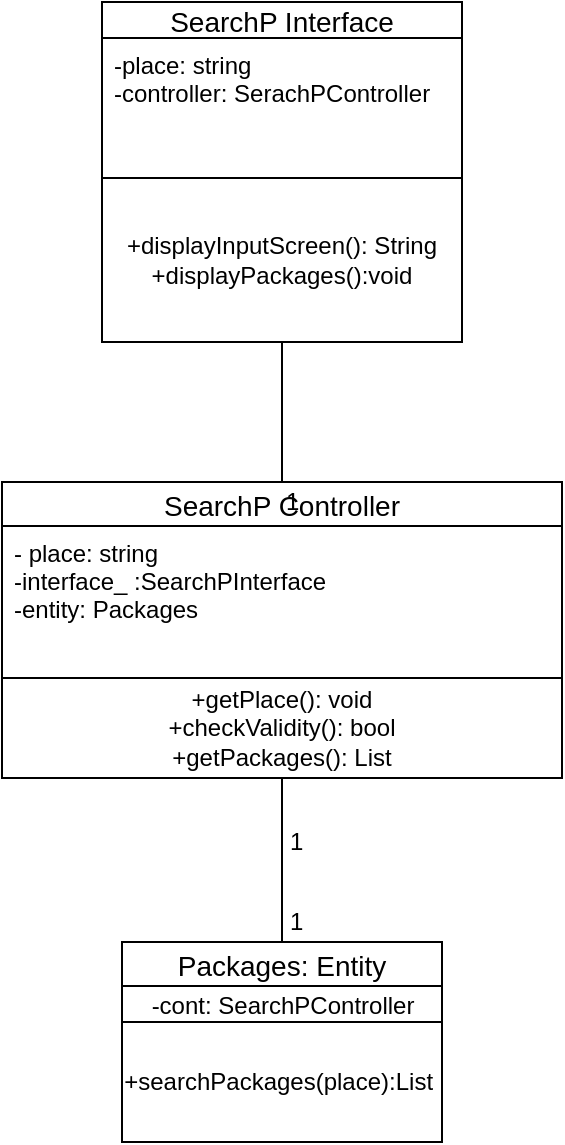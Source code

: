 <mxfile version="12.3.7" type="device" pages="4"><diagram id="J7ro26vofKcjE-68imzt" name="Search"><mxGraphModel dx="1094" dy="-2780" grid="1" gridSize="10" guides="1" tooltips="1" connect="1" arrows="1" fold="1" page="1" pageScale="1" pageWidth="850" pageHeight="1100" math="0" shadow="0"><root><mxCell id="0"/><mxCell id="1" parent="0"/><mxCell id="j9dmHlu8e_Pn-l3myRkD-1" value="SearchP Interface" style="swimlane;fontStyle=0;childLayout=stackLayout;horizontal=1;startSize=18;fillColor=none;horizontalStack=0;resizeParent=1;resizeParentMax=0;resizeLast=0;collapsible=1;marginBottom=0;swimlaneFillColor=#ffffff;align=center;fontSize=14;" parent="1" vertex="1"><mxGeometry x="280" y="3400" width="180" height="88" as="geometry"><mxRectangle x="330" y="3140" width="70" height="22" as="alternateBounds"/></mxGeometry></mxCell><mxCell id="j9dmHlu8e_Pn-l3myRkD-2" value="-place: string&#10;-controller: SerachPController" style="text;strokeColor=none;fillColor=none;spacingLeft=4;spacingRight=4;overflow=hidden;rotatable=0;points=[[0,0.5],[1,0.5]];portConstraint=eastwest;fontSize=12;" parent="j9dmHlu8e_Pn-l3myRkD-1" vertex="1"><mxGeometry y="18" width="180" height="70" as="geometry"/></mxCell><mxCell id="j9dmHlu8e_Pn-l3myRkD-8" value="SearchP Controller" style="swimlane;fontStyle=0;childLayout=stackLayout;horizontal=1;startSize=22;fillColor=none;horizontalStack=0;resizeParent=1;resizeParentMax=0;resizeLast=0;collapsible=1;marginBottom=0;swimlaneFillColor=#ffffff;align=center;fontSize=14;" parent="1" vertex="1"><mxGeometry x="230" y="3640" width="280" height="100" as="geometry"><mxRectangle x="330" y="3140" width="70" height="22" as="alternateBounds"/></mxGeometry></mxCell><mxCell id="j9dmHlu8e_Pn-l3myRkD-9" value="- place: string&#10;-interface_ :SearchPInterface&#10;-entity: Packages" style="text;strokeColor=none;fillColor=none;spacingLeft=4;spacingRight=4;overflow=hidden;rotatable=0;points=[[0,0.5],[1,0.5]];portConstraint=eastwest;fontSize=12;" parent="j9dmHlu8e_Pn-l3myRkD-8" vertex="1"><mxGeometry y="22" width="280" height="78" as="geometry"/></mxCell><mxCell id="j9dmHlu8e_Pn-l3myRkD-15" value="Packages: Entity" style="swimlane;fontStyle=0;childLayout=stackLayout;horizontal=1;startSize=22;fillColor=none;horizontalStack=0;resizeParent=1;resizeParentMax=0;resizeLast=0;collapsible=1;marginBottom=0;swimlaneFillColor=#ffffff;align=center;fontSize=14;" parent="1" vertex="1"><mxGeometry x="290" y="3870" width="160" height="42" as="geometry"><mxRectangle x="330" y="3140" width="70" height="22" as="alternateBounds"/></mxGeometry></mxCell><mxCell id="g9UqwuZg8QFvPQlzmb1u-1" value="-cont: SearchPController" style="text;html=1;align=center;verticalAlign=middle;resizable=0;points=[];;autosize=1;" parent="j9dmHlu8e_Pn-l3myRkD-15" vertex="1"><mxGeometry y="22" width="160" height="20" as="geometry"/></mxCell><mxCell id="j9dmHlu8e_Pn-l3myRkD-20" value="" style="endArrow=none;html=1;exitX=0.5;exitY=0;exitDx=0;exitDy=0;" parent="1" source="j9dmHlu8e_Pn-l3myRkD-15" edge="1"><mxGeometry width="50" height="50" relative="1" as="geometry"><mxPoint x="331.5" y="3862.5" as="sourcePoint"/><mxPoint x="370" y="3778" as="targetPoint"/></mxGeometry></mxCell><mxCell id="j9dmHlu8e_Pn-l3myRkD-21" value="" style="endArrow=none;html=1;exitX=0.5;exitY=0;exitDx=0;exitDy=0;entryX=0.5;entryY=1;entryDx=0;entryDy=0;" parent="1" source="j9dmHlu8e_Pn-l3myRkD-8" target="j9dmHlu8e_Pn-l3myRkD-27" edge="1"><mxGeometry width="50" height="50" relative="1" as="geometry"><mxPoint x="366.0" y="3655" as="sourcePoint"/><mxPoint x="370" y="3564" as="targetPoint"/></mxGeometry></mxCell><mxCell id="j9dmHlu8e_Pn-l3myRkD-22" value="1&lt;span style=&quot;font-family: &amp;#34;helvetica&amp;#34; , &amp;#34;arial&amp;#34; , sans-serif ; font-size: 0px&quot;&gt;%3CmxGraphModel%3E%3Croot%3E%3CmxCell%20id%3D%220%22%2F%3E%3CmxCell%20id%3D%221%22%20parent%3D%220%22%2F%3E%3CmxCell%20id%3D%222%22%20value%3D%22%22%20style%3D%22endArrow%3Dnone%3Bhtml%3D1%3BexitX%3D0.5%3BexitY%3D0%3BexitDx%3D0%3BexitDy%3D0%3B%22%20edge%3D%221%22%20parent%3D%221%22%3E%3CmxGeometry%20width%3D%2250%22%20height%3D%2250%22%20relative%3D%221%22%20as%3D%22geometry%22%3E%3CmxPoint%20x%3D%22400.0%22%20y%3D%223575%22%20as%3D%22sourcePoint%22%2F%3E%3CmxPoint%20x%3D%22400.0%22%20y%3D%223510%22%20as%3D%22targetPoint%22%2F%3E%3C%2FmxGeometry%3E%3C%2FmxCell%3E%3C%2Froot%3E%3C%2FmxGraphModel%3E&lt;/span&gt;" style="text;html=1;resizable=0;points=[];autosize=1;align=left;verticalAlign=top;spacingTop=-4;" parent="1" vertex="1"><mxGeometry x="370" y="3640" width="20" height="20" as="geometry"/></mxCell><mxCell id="j9dmHlu8e_Pn-l3myRkD-24" value="1&lt;span style=&quot;font-family: &amp;#34;helvetica&amp;#34; , &amp;#34;arial&amp;#34; , sans-serif ; font-size: 0px&quot;&gt;%3CmxGraphModel%3E%3Croot%3E%3CmxCell%20id%3D%220%22%2F%3E%3CmxCell%20id%3D%221%22%20parent%3D%220%22%2F%3E%3CmxCell%20id%3D%222%22%20value%3D%22%22%20style%3D%22endArrow%3Dnone%3Bhtml%3D1%3BexitX%3D0.5%3BexitY%3D0%3BexitDx%3D0%3BexitDy%3D0%3B%22%20edge%3D%221%22%20parent%3D%221%22%3E%3CmxGeometry%20width%3D%2250%22%20height%3D%2250%22%20relative%3D%221%22%20as%3D%22geometry%22%3E%3CmxPoint%20x%3D%22400.0%22%20y%3D%223575%22%20as%3D%22sourcePoint%22%2F%3E%3CmxPoint%20x%3D%22400.0%22%20y%3D%223510%22%20as%3D%22targetPoint%22%2F%3E%3C%2FmxGeometry%3E%3C%2FmxCell%3E%3C%2Froot%3E%3C%2FmxGraphModel%3E&lt;/span&gt;" style="text;html=1;resizable=0;points=[];autosize=1;align=left;verticalAlign=top;spacingTop=-4;" parent="1" vertex="1"><mxGeometry x="371.5" y="3850" width="20" height="20" as="geometry"/></mxCell><mxCell id="j9dmHlu8e_Pn-l3myRkD-25" value="1&lt;span style=&quot;font-family: &amp;#34;helvetica&amp;#34; , &amp;#34;arial&amp;#34; , sans-serif ; font-size: 0px&quot;&gt;%3CmxGraphModel%3E%3Croot%3E%3CmxCell%20id%3D%220%22%2F%3E%3CmxCell%20id%3D%221%22%20parent%3D%220%22%2F%3E%3CmxCell%20id%3D%222%22%20value%3D%22%22%20style%3D%22endArrow%3Dnone%3Bhtml%3D1%3BexitX%3D0.5%3BexitY%3D0%3BexitDx%3D0%3BexitDy%3D0%3B%22%20edge%3D%221%22%20parent%3D%221%22%3E%3CmxGeometry%20width%3D%2250%22%20height%3D%2250%22%20relative%3D%221%22%20as%3D%22geometry%22%3E%3CmxPoint%20x%3D%22400.0%22%20y%3D%223575%22%20as%3D%22sourcePoint%22%2F%3E%3CmxPoint%20x%3D%22400.0%22%20y%3D%223510%22%20as%3D%22targetPoint%22%2F%3E%3C%2FmxGeometry%3E%3C%2FmxCell%3E%3C%2Froot%3E%3C%2FmxGraphModel%3E&lt;/span&gt;" style="text;html=1;resizable=0;points=[];autosize=1;align=left;verticalAlign=top;spacingTop=-4;" parent="1" vertex="1"><mxGeometry x="371.5" y="3810" width="20" height="20" as="geometry"/></mxCell><mxCell id="j9dmHlu8e_Pn-l3myRkD-27" value="+displayInputScreen(): String&lt;br&gt;+displayPackages():void" style="rounded=0;whiteSpace=wrap;html=1;" parent="1" vertex="1"><mxGeometry x="280" y="3488" width="180" height="82" as="geometry"/></mxCell><mxCell id="j9dmHlu8e_Pn-l3myRkD-29" value="+searchPackages(place):List&amp;nbsp;" style="rounded=0;whiteSpace=wrap;html=1;" parent="1" vertex="1"><mxGeometry x="290" y="3910" width="160" height="60" as="geometry"/></mxCell><mxCell id="j9dmHlu8e_Pn-l3myRkD-28" value="+getPlace(): void&lt;br&gt;+checkValidity(): bool&lt;br&gt;+getPackages(): List" style="rounded=0;whiteSpace=wrap;html=1;" parent="1" vertex="1"><mxGeometry x="230" y="3738" width="280" height="50" as="geometry"/></mxCell></root></mxGraphModel></diagram><diagram id="h4JAiItDXd7bmwpENepi" name="Add Package"><mxGraphModel dx="1094" dy="-1680" grid="1" gridSize="10" guides="1" tooltips="1" connect="1" arrows="1" fold="1" page="1" pageScale="1" pageWidth="850" pageHeight="1100" math="0" shadow="0"><root><mxCell id="0L298ZMWJaBogw7FKc4q-0"/><mxCell id="0L298ZMWJaBogw7FKc4q-1" parent="0L298ZMWJaBogw7FKc4q-0"/><mxCell id="6VCbWAdXKbU_TQSwVa1Q-0" value="AddP Interface" style="swimlane;fontStyle=0;childLayout=stackLayout;horizontal=1;startSize=22;fillColor=none;horizontalStack=0;resizeParent=1;resizeParentMax=0;resizeLast=0;collapsible=1;marginBottom=0;swimlaneFillColor=#ffffff;align=center;fontSize=14;" parent="0L298ZMWJaBogw7FKc4q-1" vertex="1"><mxGeometry x="270" y="2610" width="260" height="180" as="geometry"><mxRectangle x="330" y="3140" width="70" height="22" as="alternateBounds"/></mxGeometry></mxCell><mxCell id="6VCbWAdXKbU_TQSwVa1Q-15" value="-place: String&lt;br&gt;-price: Float;&lt;br&gt;-Total_Days: Integer&lt;br&gt;-Start_Date:String&lt;br&gt;-Highlights:Strings&lt;br&gt;-Iternary : string&lt;br&gt;-packageID: int&lt;br&gt;-End_Date: String&lt;br&gt;-Contact: String&lt;br&gt;controller: AddPController&lt;br&gt;pack: Package&lt;br&gt;" style="text;html=1;strokeColor=none;fillColor=none;align=center;verticalAlign=middle;whiteSpace=wrap;rounded=0;" parent="6VCbWAdXKbU_TQSwVa1Q-0" vertex="1"><mxGeometry y="22" width="260" height="158" as="geometry"/></mxCell><mxCell id="6VCbWAdXKbU_TQSwVa1Q-3" value="AddP Controller" style="swimlane;fontStyle=0;childLayout=stackLayout;horizontal=1;startSize=22;fillColor=none;horizontalStack=0;resizeParent=1;resizeParentMax=0;resizeLast=0;collapsible=1;marginBottom=0;swimlaneFillColor=#ffffff;align=center;fontSize=14;" parent="0L298ZMWJaBogw7FKc4q-1" vertex="1"><mxGeometry x="260" y="2960" width="280" height="142" as="geometry"><mxRectangle x="330" y="3140" width="70" height="22" as="alternateBounds"/></mxGeometry></mxCell><mxCell id="2rhXFMIvL69movwz6tQf-1" value="-entity: EntityPackages" style="text;html=1;align=center;verticalAlign=middle;resizable=0;points=[];;autosize=1;" parent="6VCbWAdXKbU_TQSwVa1Q-3" vertex="1"><mxGeometry y="22" width="280" height="20" as="geometry"/></mxCell><mxCell id="2rhXFMIvL69movwz6tQf-2" value="-interface_ :AddPInterface" style="text;html=1;align=center;verticalAlign=middle;resizable=0;points=[];;autosize=1;" parent="6VCbWAdXKbU_TQSwVa1Q-3" vertex="1"><mxGeometry y="42" width="280" height="20" as="geometry"/></mxCell><mxCell id="2rhXFMIvL69movwz6tQf-3" value="-pack: Packages" style="text;html=1;align=center;verticalAlign=middle;resizable=0;points=[];;autosize=1;" parent="6VCbWAdXKbU_TQSwVa1Q-3" vertex="1"><mxGeometry y="62" width="280" height="20" as="geometry"/></mxCell><mxCell id="6VCbWAdXKbU_TQSwVa1Q-5" value="+getPackageInfo(): Package&lt;br&gt;+checkValidity(): bool" style="rounded=0;whiteSpace=wrap;html=1;" parent="6VCbWAdXKbU_TQSwVa1Q-3" vertex="1"><mxGeometry y="82" width="280" height="60" as="geometry"/></mxCell><mxCell id="6VCbWAdXKbU_TQSwVa1Q-6" value="Packages: Entity" style="swimlane;fontStyle=0;childLayout=stackLayout;horizontal=1;startSize=22;fillColor=none;horizontalStack=0;resizeParent=1;resizeParentMax=0;resizeLast=0;collapsible=1;marginBottom=0;swimlaneFillColor=#ffffff;align=center;fontSize=14;" parent="0L298ZMWJaBogw7FKc4q-1" vertex="1"><mxGeometry x="320" y="3170" width="160" height="42" as="geometry"><mxRectangle x="330" y="3140" width="70" height="22" as="alternateBounds"/></mxGeometry></mxCell><mxCell id="2rhXFMIvL69movwz6tQf-0" value="-controller: AddPController" style="text;html=1;align=center;verticalAlign=middle;resizable=0;points=[];;autosize=1;" parent="6VCbWAdXKbU_TQSwVa1Q-6" vertex="1"><mxGeometry y="22" width="160" height="20" as="geometry"/></mxCell><mxCell id="6VCbWAdXKbU_TQSwVa1Q-7" value="" style="endArrow=none;html=1;exitX=0.5;exitY=0;exitDx=0;exitDy=0;entryX=0.5;entryY=1;entryDx=0;entryDy=0;" parent="0L298ZMWJaBogw7FKc4q-1" source="6VCbWAdXKbU_TQSwVa1Q-6" target="6VCbWAdXKbU_TQSwVa1Q-5" edge="1"><mxGeometry width="50" height="50" relative="1" as="geometry"><mxPoint x="361.5" y="3162.5" as="sourcePoint"/><mxPoint x="400" y="3078" as="targetPoint"/></mxGeometry></mxCell><mxCell id="6VCbWAdXKbU_TQSwVa1Q-8" value="" style="endArrow=none;html=1;exitX=0.5;exitY=0;exitDx=0;exitDy=0;entryX=0.5;entryY=1;entryDx=0;entryDy=0;" parent="0L298ZMWJaBogw7FKc4q-1" source="6VCbWAdXKbU_TQSwVa1Q-3" target="6VCbWAdXKbU_TQSwVa1Q-12" edge="1"><mxGeometry width="50" height="50" relative="1" as="geometry"><mxPoint x="396.0" y="2955" as="sourcePoint"/><mxPoint x="400" y="2864" as="targetPoint"/></mxGeometry></mxCell><mxCell id="6VCbWAdXKbU_TQSwVa1Q-9" value="1&lt;span style=&quot;font-family: &amp;#34;helvetica&amp;#34; , &amp;#34;arial&amp;#34; , sans-serif ; font-size: 0px&quot;&gt;%3CmxGraphModel%3E%3Croot%3E%3CmxCell%20id%3D%220%22%2F%3E%3CmxCell%20id%3D%221%22%20parent%3D%220%22%2F%3E%3CmxCell%20id%3D%222%22%20value%3D%22%22%20style%3D%22endArrow%3Dnone%3Bhtml%3D1%3BexitX%3D0.5%3BexitY%3D0%3BexitDx%3D0%3BexitDy%3D0%3B%22%20edge%3D%221%22%20parent%3D%221%22%3E%3CmxGeometry%20width%3D%2250%22%20height%3D%2250%22%20relative%3D%221%22%20as%3D%22geometry%22%3E%3CmxPoint%20x%3D%22400.0%22%20y%3D%223575%22%20as%3D%22sourcePoint%22%2F%3E%3CmxPoint%20x%3D%22400.0%22%20y%3D%223510%22%20as%3D%22targetPoint%22%2F%3E%3C%2FmxGeometry%3E%3C%2FmxCell%3E%3C%2Froot%3E%3C%2FmxGraphModel%3E&lt;/span&gt;" style="text;html=1;resizable=0;points=[];autosize=1;align=left;verticalAlign=top;spacingTop=-4;" parent="0L298ZMWJaBogw7FKc4q-1" vertex="1"><mxGeometry x="405" y="2941" width="20" height="20" as="geometry"/></mxCell><mxCell id="6VCbWAdXKbU_TQSwVa1Q-10" value="1&lt;span style=&quot;font-family: &amp;#34;helvetica&amp;#34; , &amp;#34;arial&amp;#34; , sans-serif ; font-size: 0px&quot;&gt;%3CmxGraphModel%3E%3Croot%3E%3CmxCell%20id%3D%220%22%2F%3E%3CmxCell%20id%3D%221%22%20parent%3D%220%22%2F%3E%3CmxCell%20id%3D%222%22%20value%3D%22%22%20style%3D%22endArrow%3Dnone%3Bhtml%3D1%3BexitX%3D0.5%3BexitY%3D0%3BexitDx%3D0%3BexitDy%3D0%3B%22%20edge%3D%221%22%20parent%3D%221%22%3E%3CmxGeometry%20width%3D%2250%22%20height%3D%2250%22%20relative%3D%221%22%20as%3D%22geometry%22%3E%3CmxPoint%20x%3D%22400.0%22%20y%3D%223575%22%20as%3D%22sourcePoint%22%2F%3E%3CmxPoint%20x%3D%22400.0%22%20y%3D%223510%22%20as%3D%22targetPoint%22%2F%3E%3C%2FmxGeometry%3E%3C%2FmxCell%3E%3C%2Froot%3E%3C%2FmxGraphModel%3E&lt;/span&gt;" style="text;html=1;resizable=0;points=[];autosize=1;align=left;verticalAlign=top;spacingTop=-4;" parent="0L298ZMWJaBogw7FKc4q-1" vertex="1"><mxGeometry x="401.5" y="3150" width="20" height="20" as="geometry"/></mxCell><mxCell id="6VCbWAdXKbU_TQSwVa1Q-11" value="1&lt;span style=&quot;font-family: &amp;#34;helvetica&amp;#34; , &amp;#34;arial&amp;#34; , sans-serif ; font-size: 0px&quot;&gt;%3CmxGraphModel%3E%3Croot%3E%3CmxCell%20id%3D%220%22%2F%3E%3CmxCell%20id%3D%221%22%20parent%3D%220%22%2F%3E%3CmxCell%20id%3D%222%22%20value%3D%22%22%20style%3D%22endArrow%3Dnone%3Bhtml%3D1%3BexitX%3D0.5%3BexitY%3D0%3BexitDx%3D0%3BexitDy%3D0%3B%22%20edge%3D%221%22%20parent%3D%221%22%3E%3CmxGeometry%20width%3D%2250%22%20height%3D%2250%22%20relative%3D%221%22%20as%3D%22geometry%22%3E%3CmxPoint%20x%3D%22400.0%22%20y%3D%223575%22%20as%3D%22sourcePoint%22%2F%3E%3CmxPoint%20x%3D%22400.0%22%20y%3D%223510%22%20as%3D%22targetPoint%22%2F%3E%3C%2FmxGeometry%3E%3C%2FmxCell%3E%3C%2Froot%3E%3C%2FmxGraphModel%3E&lt;/span&gt;" style="text;html=1;resizable=0;points=[];autosize=1;align=left;verticalAlign=top;spacingTop=-4;" parent="0L298ZMWJaBogw7FKc4q-1" vertex="1"><mxGeometry x="401.5" y="3110" width="20" height="20" as="geometry"/></mxCell><mxCell id="6VCbWAdXKbU_TQSwVa1Q-12" value="+displayContentScreen(): String&lt;br&gt;+displaySuccess():void" style="rounded=0;whiteSpace=wrap;html=1;" parent="0L298ZMWJaBogw7FKc4q-1" vertex="1"><mxGeometry x="270" y="2788" width="260" height="112" as="geometry"/></mxCell><mxCell id="6VCbWAdXKbU_TQSwVa1Q-13" value="+storePackage():boolean&amp;nbsp;" style="rounded=0;whiteSpace=wrap;html=1;" parent="0L298ZMWJaBogw7FKc4q-1" vertex="1"><mxGeometry x="320" y="3210" width="160" height="60" as="geometry"/></mxCell><mxCell id="rwm3wfn_vUPoYSC-_DnV-0" value="1" style="text;html=1;align=center;verticalAlign=middle;resizable=0;points=[];;autosize=1;" parent="0L298ZMWJaBogw7FKc4q-1" vertex="1"><mxGeometry x="400" y="2900" width="20" height="20" as="geometry"/></mxCell></root></mxGraphModel></diagram><diagram id="VMeQfzIK_4C59KerhWpN" name="Delete Package"><mxGraphModel dx="1094" dy="-1680" grid="1" gridSize="10" guides="1" tooltips="1" connect="1" arrows="1" fold="1" page="1" pageScale="1" pageWidth="850" pageHeight="1100" math="0" shadow="0"><root><mxCell id="rkab9nqPijQnj4zGo6tR-0"/><mxCell id="rkab9nqPijQnj4zGo6tR-1" parent="rkab9nqPijQnj4zGo6tR-0"/><mxCell id="DoK2KmTImrlNmr2pjILl-0" value="DeleteP Interface" style="swimlane;fontStyle=0;childLayout=stackLayout;horizontal=1;startSize=22;fillColor=none;horizontalStack=0;resizeParent=1;resizeParentMax=0;resizeLast=0;collapsible=1;marginBottom=0;swimlaneFillColor=#ffffff;align=center;fontSize=14;" parent="rkab9nqPijQnj4zGo6tR-1" vertex="1"><mxGeometry x="270" y="3040" width="260" height="150" as="geometry"><mxRectangle x="330" y="3140" width="70" height="22" as="alternateBounds"/></mxGeometry></mxCell><mxCell id="DoK2KmTImrlNmr2pjILl-1" value="-place: String&lt;br&gt;-price: Float;&lt;br&gt;-Total_Days: Integer&lt;br&gt;-Start_Date:String&lt;br&gt;-Highlights:Strings&lt;br&gt;&lt;br&gt;" style="text;html=1;strokeColor=none;fillColor=none;align=center;verticalAlign=middle;whiteSpace=wrap;rounded=0;" parent="DoK2KmTImrlNmr2pjILl-0" vertex="1"><mxGeometry y="22" width="260" height="128" as="geometry"/></mxCell><mxCell id="DoK2KmTImrlNmr2pjILl-2" value="DeleteP Controller" style="swimlane;fontStyle=0;childLayout=stackLayout;horizontal=1;startSize=22;fillColor=none;horizontalStack=0;resizeParent=1;resizeParentMax=0;resizeLast=0;collapsible=1;marginBottom=0;swimlaneFillColor=#ffffff;align=center;fontSize=14;" parent="rkab9nqPijQnj4zGo6tR-1" vertex="1"><mxGeometry x="260" y="3360" width="280" height="108" as="geometry"><mxRectangle x="330" y="3140" width="70" height="22" as="alternateBounds"/></mxGeometry></mxCell><mxCell id="DoK2KmTImrlNmr2pjILl-3" value="-Pack:Package" style="text;strokeColor=none;fillColor=none;spacingLeft=4;spacingRight=4;overflow=hidden;rotatable=0;points=[[0,0.5],[1,0.5]];portConstraint=eastwest;fontSize=12;" parent="DoK2KmTImrlNmr2pjILl-2" vertex="1"><mxGeometry y="22" width="280" height="26" as="geometry"/></mxCell><mxCell id="DoK2KmTImrlNmr2pjILl-4" value="+getPackageInfo(): Package&lt;br&gt;+checkValidity(): bool" style="rounded=0;whiteSpace=wrap;html=1;" parent="DoK2KmTImrlNmr2pjILl-2" vertex="1"><mxGeometry y="48" width="280" height="60" as="geometry"/></mxCell><mxCell id="DoK2KmTImrlNmr2pjILl-5" value="Packages: Entity" style="swimlane;fontStyle=0;childLayout=stackLayout;horizontal=1;startSize=22;fillColor=none;horizontalStack=0;resizeParent=1;resizeParentMax=0;resizeLast=0;collapsible=1;marginBottom=0;swimlaneFillColor=#ffffff;align=center;fontSize=14;" parent="rkab9nqPijQnj4zGo6tR-1" vertex="1"><mxGeometry x="320" y="3570" width="160" height="40" as="geometry"><mxRectangle x="330" y="3140" width="70" height="22" as="alternateBounds"/></mxGeometry></mxCell><mxCell id="DoK2KmTImrlNmr2pjILl-6" value="" style="endArrow=none;html=1;exitX=0.5;exitY=0;exitDx=0;exitDy=0;entryX=0.5;entryY=1;entryDx=0;entryDy=0;" parent="rkab9nqPijQnj4zGo6tR-1" source="DoK2KmTImrlNmr2pjILl-5" target="DoK2KmTImrlNmr2pjILl-4" edge="1"><mxGeometry width="50" height="50" relative="1" as="geometry"><mxPoint x="361.5" y="3562.5" as="sourcePoint"/><mxPoint x="400" y="3478" as="targetPoint"/></mxGeometry></mxCell><mxCell id="DoK2KmTImrlNmr2pjILl-7" value="" style="endArrow=none;html=1;exitX=0.5;exitY=0;exitDx=0;exitDy=0;entryX=0.5;entryY=1;entryDx=0;entryDy=0;" parent="rkab9nqPijQnj4zGo6tR-1" source="DoK2KmTImrlNmr2pjILl-2" target="DoK2KmTImrlNmr2pjILl-11" edge="1"><mxGeometry width="50" height="50" relative="1" as="geometry"><mxPoint x="396.0" y="3355" as="sourcePoint"/><mxPoint x="400" y="3264" as="targetPoint"/></mxGeometry></mxCell><mxCell id="DoK2KmTImrlNmr2pjILl-8" value="1&lt;span style=&quot;font-family: &amp;#34;helvetica&amp;#34; , &amp;#34;arial&amp;#34; , sans-serif ; font-size: 0px&quot;&gt;%3CmxGraphModel%3E%3Croot%3E%3CmxCell%20id%3D%220%22%2F%3E%3CmxCell%20id%3D%221%22%20parent%3D%220%22%2F%3E%3CmxCell%20id%3D%222%22%20value%3D%22%22%20style%3D%22endArrow%3Dnone%3Bhtml%3D1%3BexitX%3D0.5%3BexitY%3D0%3BexitDx%3D0%3BexitDy%3D0%3B%22%20edge%3D%221%22%20parent%3D%221%22%3E%3CmxGeometry%20width%3D%2250%22%20height%3D%2250%22%20relative%3D%221%22%20as%3D%22geometry%22%3E%3CmxPoint%20x%3D%22400.0%22%20y%3D%223575%22%20as%3D%22sourcePoint%22%2F%3E%3CmxPoint%20x%3D%22400.0%22%20y%3D%223510%22%20as%3D%22targetPoint%22%2F%3E%3C%2FmxGeometry%3E%3C%2FmxCell%3E%3C%2Froot%3E%3C%2FmxGraphModel%3E&lt;/span&gt;" style="text;html=1;resizable=0;points=[];autosize=1;align=left;verticalAlign=top;spacingTop=-4;" parent="rkab9nqPijQnj4zGo6tR-1" vertex="1"><mxGeometry x="400" y="3340" width="20" height="20" as="geometry"/></mxCell><mxCell id="DoK2KmTImrlNmr2pjILl-9" value="1&lt;span style=&quot;font-family: &amp;#34;helvetica&amp;#34; , &amp;#34;arial&amp;#34; , sans-serif ; font-size: 0px&quot;&gt;%3CmxGraphModel%3E%3Croot%3E%3CmxCell%20id%3D%220%22%2F%3E%3CmxCell%20id%3D%221%22%20parent%3D%220%22%2F%3E%3CmxCell%20id%3D%222%22%20value%3D%22%22%20style%3D%22endArrow%3Dnone%3Bhtml%3D1%3BexitX%3D0.5%3BexitY%3D0%3BexitDx%3D0%3BexitDy%3D0%3B%22%20edge%3D%221%22%20parent%3D%221%22%3E%3CmxGeometry%20width%3D%2250%22%20height%3D%2250%22%20relative%3D%221%22%20as%3D%22geometry%22%3E%3CmxPoint%20x%3D%22400.0%22%20y%3D%223575%22%20as%3D%22sourcePoint%22%2F%3E%3CmxPoint%20x%3D%22400.0%22%20y%3D%223510%22%20as%3D%22targetPoint%22%2F%3E%3C%2FmxGeometry%3E%3C%2FmxCell%3E%3C%2Froot%3E%3C%2FmxGraphModel%3E&lt;/span&gt;" style="text;html=1;resizable=0;points=[];autosize=1;align=left;verticalAlign=top;spacingTop=-4;" parent="rkab9nqPijQnj4zGo6tR-1" vertex="1"><mxGeometry x="401.5" y="3550" width="20" height="20" as="geometry"/></mxCell><mxCell id="DoK2KmTImrlNmr2pjILl-10" value="1&lt;span style=&quot;font-family: &amp;#34;helvetica&amp;#34; , &amp;#34;arial&amp;#34; , sans-serif ; font-size: 0px&quot;&gt;%3CmxGraphModel%3E%3Croot%3E%3CmxCell%20id%3D%220%22%2F%3E%3CmxCell%20id%3D%221%22%20parent%3D%220%22%2F%3E%3CmxCell%20id%3D%222%22%20value%3D%22%22%20style%3D%22endArrow%3Dnone%3Bhtml%3D1%3BexitX%3D0.5%3BexitY%3D0%3BexitDx%3D0%3BexitDy%3D0%3B%22%20edge%3D%221%22%20parent%3D%221%22%3E%3CmxGeometry%20width%3D%2250%22%20height%3D%2250%22%20relative%3D%221%22%20as%3D%22geometry%22%3E%3CmxPoint%20x%3D%22400.0%22%20y%3D%223575%22%20as%3D%22sourcePoint%22%2F%3E%3CmxPoint%20x%3D%22400.0%22%20y%3D%223510%22%20as%3D%22targetPoint%22%2F%3E%3C%2FmxGeometry%3E%3C%2FmxCell%3E%3C%2Froot%3E%3C%2FmxGraphModel%3E&lt;/span&gt;" style="text;html=1;resizable=0;points=[];autosize=1;align=left;verticalAlign=top;spacingTop=-4;" parent="rkab9nqPijQnj4zGo6tR-1" vertex="1"><mxGeometry x="401.5" y="3510" width="20" height="20" as="geometry"/></mxCell><mxCell id="DoK2KmTImrlNmr2pjILl-11" value="+displayContentScreen(): String&lt;br&gt;+displaySuccess():void" style="rounded=0;whiteSpace=wrap;html=1;" parent="rkab9nqPijQnj4zGo6tR-1" vertex="1"><mxGeometry x="270" y="3188" width="260" height="112" as="geometry"/></mxCell><mxCell id="DoK2KmTImrlNmr2pjILl-12" value="+storePackage():boolean&amp;nbsp;" style="rounded=0;whiteSpace=wrap;html=1;" parent="rkab9nqPijQnj4zGo6tR-1" vertex="1"><mxGeometry x="320" y="3610" width="160" height="60" as="geometry"/></mxCell></root></mxGraphModel></diagram><diagram id="i-GBqUBM29wkQcaMqqTP" name="Show Package"><mxGraphModel dx="1094" dy="-2780" grid="1" gridSize="10" guides="1" tooltips="1" connect="1" arrows="1" fold="1" page="1" pageScale="1" pageWidth="850" pageHeight="1100" math="0" shadow="0"><root><mxCell id="J4VCIyi4DwGIx16UED0Y-0"/><mxCell id="J4VCIyi4DwGIx16UED0Y-1" parent="J4VCIyi4DwGIx16UED0Y-0"/><mxCell id="sD173EkymMwaRKpW7CRc-0" value="ShowP Interface" style="swimlane;fontStyle=0;childLayout=stackLayout;horizontal=1;startSize=22;fillColor=none;horizontalStack=0;resizeParent=1;resizeParentMax=0;resizeLast=0;collapsible=1;marginBottom=0;swimlaneFillColor=#ffffff;align=center;fontSize=14;" parent="J4VCIyi4DwGIx16UED0Y-1" vertex="1"><mxGeometry x="280" y="3310" width="260" height="180" as="geometry"><mxRectangle x="330" y="3140" width="70" height="22" as="alternateBounds"/></mxGeometry></mxCell><mxCell id="Q9_6skBpDuPVPKKEJM-I-0" value="-place: String&lt;br&gt;-price: Float;&lt;br&gt;-Total_Days: Integer&lt;br&gt;-Start_Date:String&lt;br&gt;-Highlights:Strings&lt;br&gt;-Iternary : string&lt;br&gt;-packageID: int&lt;br&gt;-End_Date: String&lt;br&gt;-Contact: String&lt;br&gt;-controller: ShowPController&lt;br&gt;pack: Package" style="text;html=1;strokeColor=none;fillColor=none;align=center;verticalAlign=middle;whiteSpace=wrap;rounded=0;" parent="sD173EkymMwaRKpW7CRc-0" vertex="1"><mxGeometry y="22" width="260" height="158" as="geometry"/></mxCell><mxCell id="sD173EkymMwaRKpW7CRc-2" value="ShowP Controller" style="swimlane;fontStyle=0;childLayout=stackLayout;horizontal=1;startSize=22;fillColor=none;horizontalStack=0;resizeParent=1;resizeParentMax=0;resizeLast=0;collapsible=1;marginBottom=0;swimlaneFillColor=#ffffff;align=center;fontSize=14;" parent="J4VCIyi4DwGIx16UED0Y-1" vertex="1"><mxGeometry x="270" y="3662" width="280" height="140" as="geometry"><mxRectangle x="330" y="3140" width="70" height="22" as="alternateBounds"/></mxGeometry></mxCell><mxCell id="sD173EkymMwaRKpW7CRc-3" value="-Pack:Package&#10;-Package ID: String" style="text;strokeColor=none;fillColor=none;spacingLeft=4;spacingRight=4;overflow=hidden;rotatable=0;points=[[0,0.5],[1,0.5]];portConstraint=eastwest;fontSize=12;" parent="sD173EkymMwaRKpW7CRc-2" vertex="1"><mxGeometry y="22" width="280" height="38" as="geometry"/></mxCell><mxCell id="Q9_6skBpDuPVPKKEJM-I-2" value="-interface_: ShowPInterface" style="text;html=1;align=center;verticalAlign=middle;resizable=0;points=[];;autosize=1;" parent="sD173EkymMwaRKpW7CRc-2" vertex="1"><mxGeometry y="60" width="280" height="20" as="geometry"/></mxCell><mxCell id="sD173EkymMwaRKpW7CRc-4" value="+getPackageInfo(package ID): Package&lt;br&gt;+checkValidity(): bool" style="rounded=0;whiteSpace=wrap;html=1;" parent="sD173EkymMwaRKpW7CRc-2" vertex="1"><mxGeometry y="80" width="280" height="60" as="geometry"/></mxCell><mxCell id="sD173EkymMwaRKpW7CRc-5" value="Packages: Entity" style="swimlane;fontStyle=0;childLayout=stackLayout;horizontal=1;startSize=22;fillColor=none;horizontalStack=0;resizeParent=1;resizeParentMax=0;resizeLast=0;collapsible=1;marginBottom=0;swimlaneFillColor=#ffffff;align=center;fontSize=14;" parent="J4VCIyi4DwGIx16UED0Y-1" vertex="1"><mxGeometry x="330" y="3872" width="160" height="42" as="geometry"><mxRectangle x="330" y="3140" width="70" height="22" as="alternateBounds"/></mxGeometry></mxCell><mxCell id="Q9_6skBpDuPVPKKEJM-I-1" value="-controller: ShowPController" style="text;html=1;align=center;verticalAlign=middle;resizable=0;points=[];;autosize=1;" parent="sD173EkymMwaRKpW7CRc-5" vertex="1"><mxGeometry y="22" width="160" height="20" as="geometry"/></mxCell><mxCell id="sD173EkymMwaRKpW7CRc-6" value="" style="endArrow=none;html=1;exitX=0.5;exitY=0;exitDx=0;exitDy=0;entryX=0.5;entryY=1;entryDx=0;entryDy=0;" parent="J4VCIyi4DwGIx16UED0Y-1" source="sD173EkymMwaRKpW7CRc-5" target="sD173EkymMwaRKpW7CRc-4" edge="1"><mxGeometry width="50" height="50" relative="1" as="geometry"><mxPoint x="371.5" y="3864.5" as="sourcePoint"/><mxPoint x="410" y="3780" as="targetPoint"/></mxGeometry></mxCell><mxCell id="sD173EkymMwaRKpW7CRc-7" value="" style="endArrow=none;html=1;exitX=0.5;exitY=0;exitDx=0;exitDy=0;entryX=0.5;entryY=1;entryDx=0;entryDy=0;" parent="J4VCIyi4DwGIx16UED0Y-1" source="sD173EkymMwaRKpW7CRc-2" target="sD173EkymMwaRKpW7CRc-11" edge="1"><mxGeometry width="50" height="50" relative="1" as="geometry"><mxPoint x="406.0" y="3657" as="sourcePoint"/><mxPoint x="410" y="3566" as="targetPoint"/></mxGeometry></mxCell><mxCell id="sD173EkymMwaRKpW7CRc-8" value="1&lt;span style=&quot;font-family: &amp;#34;helvetica&amp;#34; , &amp;#34;arial&amp;#34; , sans-serif ; font-size: 0px&quot;&gt;%3CmxGraphModel%3E%3Croot%3E%3CmxCell%20id%3D%220%22%2F%3E%3CmxCell%20id%3D%221%22%20parent%3D%220%22%2F%3E%3CmxCell%20id%3D%222%22%20value%3D%22%22%20style%3D%22endArrow%3Dnone%3Bhtml%3D1%3BexitX%3D0.5%3BexitY%3D0%3BexitDx%3D0%3BexitDy%3D0%3B%22%20edge%3D%221%22%20parent%3D%221%22%3E%3CmxGeometry%20width%3D%2250%22%20height%3D%2250%22%20relative%3D%221%22%20as%3D%22geometry%22%3E%3CmxPoint%20x%3D%22400.0%22%20y%3D%223575%22%20as%3D%22sourcePoint%22%2F%3E%3CmxPoint%20x%3D%22400.0%22%20y%3D%223510%22%20as%3D%22targetPoint%22%2F%3E%3C%2FmxGeometry%3E%3C%2FmxCell%3E%3C%2Froot%3E%3C%2FmxGraphModel%3E&lt;/span&gt;" style="text;html=1;resizable=0;points=[];autosize=1;align=left;verticalAlign=top;spacingTop=-4;" parent="J4VCIyi4DwGIx16UED0Y-1" vertex="1"><mxGeometry x="410" y="3642" width="20" height="20" as="geometry"/></mxCell><mxCell id="sD173EkymMwaRKpW7CRc-9" value="1&lt;span style=&quot;font-family: &amp;#34;helvetica&amp;#34; , &amp;#34;arial&amp;#34; , sans-serif ; font-size: 0px&quot;&gt;%3CmxGraphModel%3E%3Croot%3E%3CmxCell%20id%3D%220%22%2F%3E%3CmxCell%20id%3D%221%22%20parent%3D%220%22%2F%3E%3CmxCell%20id%3D%222%22%20value%3D%22%22%20style%3D%22endArrow%3Dnone%3Bhtml%3D1%3BexitX%3D0.5%3BexitY%3D0%3BexitDx%3D0%3BexitDy%3D0%3B%22%20edge%3D%221%22%20parent%3D%221%22%3E%3CmxGeometry%20width%3D%2250%22%20height%3D%2250%22%20relative%3D%221%22%20as%3D%22geometry%22%3E%3CmxPoint%20x%3D%22400.0%22%20y%3D%223575%22%20as%3D%22sourcePoint%22%2F%3E%3CmxPoint%20x%3D%22400.0%22%20y%3D%223510%22%20as%3D%22targetPoint%22%2F%3E%3C%2FmxGeometry%3E%3C%2FmxCell%3E%3C%2Froot%3E%3C%2FmxGraphModel%3E&lt;/span&gt;" style="text;html=1;resizable=0;points=[];autosize=1;align=left;verticalAlign=top;spacingTop=-4;" parent="J4VCIyi4DwGIx16UED0Y-1" vertex="1"><mxGeometry x="411.5" y="3852" width="20" height="20" as="geometry"/></mxCell><mxCell id="sD173EkymMwaRKpW7CRc-10" value="1&lt;span style=&quot;font-family: &amp;#34;helvetica&amp;#34; , &amp;#34;arial&amp;#34; , sans-serif ; font-size: 0px&quot;&gt;%3CmxGraphModel%3E%3Croot%3E%3CmxCell%20id%3D%220%22%2F%3E%3CmxCell%20id%3D%221%22%20parent%3D%220%22%2F%3E%3CmxCell%20id%3D%222%22%20value%3D%22%22%20style%3D%22endArrow%3Dnone%3Bhtml%3D1%3BexitX%3D0.5%3BexitY%3D0%3BexitDx%3D0%3BexitDy%3D0%3B%22%20edge%3D%221%22%20parent%3D%221%22%3E%3CmxGeometry%20width%3D%2250%22%20height%3D%2250%22%20relative%3D%221%22%20as%3D%22geometry%22%3E%3CmxPoint%20x%3D%22400.0%22%20y%3D%223575%22%20as%3D%22sourcePoint%22%2F%3E%3CmxPoint%20x%3D%22400.0%22%20y%3D%223510%22%20as%3D%22targetPoint%22%2F%3E%3C%2FmxGeometry%3E%3C%2FmxCell%3E%3C%2Froot%3E%3C%2FmxGraphModel%3E&lt;/span&gt;" style="text;html=1;resizable=0;points=[];autosize=1;align=left;verticalAlign=top;spacingTop=-4;" parent="J4VCIyi4DwGIx16UED0Y-1" vertex="1"><mxGeometry x="411.5" y="3812" width="20" height="20" as="geometry"/></mxCell><mxCell id="sD173EkymMwaRKpW7CRc-11" value="+displayPackage( ): void" style="rounded=0;whiteSpace=wrap;html=1;" parent="J4VCIyi4DwGIx16UED0Y-1" vertex="1"><mxGeometry x="280" y="3490" width="260" height="112" as="geometry"/></mxCell><mxCell id="sD173EkymMwaRKpW7CRc-12" value="+storePackage():boolean&amp;nbsp;" style="rounded=0;whiteSpace=wrap;html=1;" parent="J4VCIyi4DwGIx16UED0Y-1" vertex="1"><mxGeometry x="330" y="3912" width="160" height="60" as="geometry"/></mxCell><mxCell id="Q9_6skBpDuPVPKKEJM-I-3" value="N" style="text;html=1;align=center;verticalAlign=middle;resizable=0;points=[];;autosize=1;" parent="J4VCIyi4DwGIx16UED0Y-1" vertex="1"><mxGeometry x="426" y="3609" width="20" height="20" as="geometry"/></mxCell></root></mxGraphModel></diagram></mxfile>